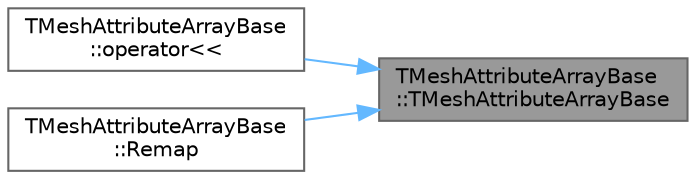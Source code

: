 digraph "TMeshAttributeArrayBase::TMeshAttributeArrayBase"
{
 // INTERACTIVE_SVG=YES
 // LATEX_PDF_SIZE
  bgcolor="transparent";
  edge [fontname=Helvetica,fontsize=10,labelfontname=Helvetica,labelfontsize=10];
  node [fontname=Helvetica,fontsize=10,shape=box,height=0.2,width=0.4];
  rankdir="RL";
  Node1 [id="Node000001",label="TMeshAttributeArrayBase\l::TMeshAttributeArrayBase",height=0.2,width=0.4,color="gray40", fillcolor="grey60", style="filled", fontcolor="black",tooltip=" "];
  Node1 -> Node2 [id="edge1_Node000001_Node000002",dir="back",color="steelblue1",style="solid",tooltip=" "];
  Node2 [id="Node000002",label="TMeshAttributeArrayBase\l::operator\<\<",height=0.2,width=0.4,color="grey40", fillcolor="white", style="filled",URL="$d3/d90/classTMeshAttributeArrayBase.html#aeca086ef332ed1629fdf79c5805369da",tooltip="Custom serialization for TMeshAttributeArrayBase."];
  Node1 -> Node3 [id="edge2_Node000001_Node000003",dir="back",color="steelblue1",style="solid",tooltip=" "];
  Node3 [id="Node000003",label="TMeshAttributeArrayBase\l::Remap",height=0.2,width=0.4,color="grey40", fillcolor="white", style="filled",URL="$d3/d90/classTMeshAttributeArrayBase.html#a34fbc26a07d4565f86456261aad1128e",tooltip="Remaps elements according to the passed remapping table."];
}
